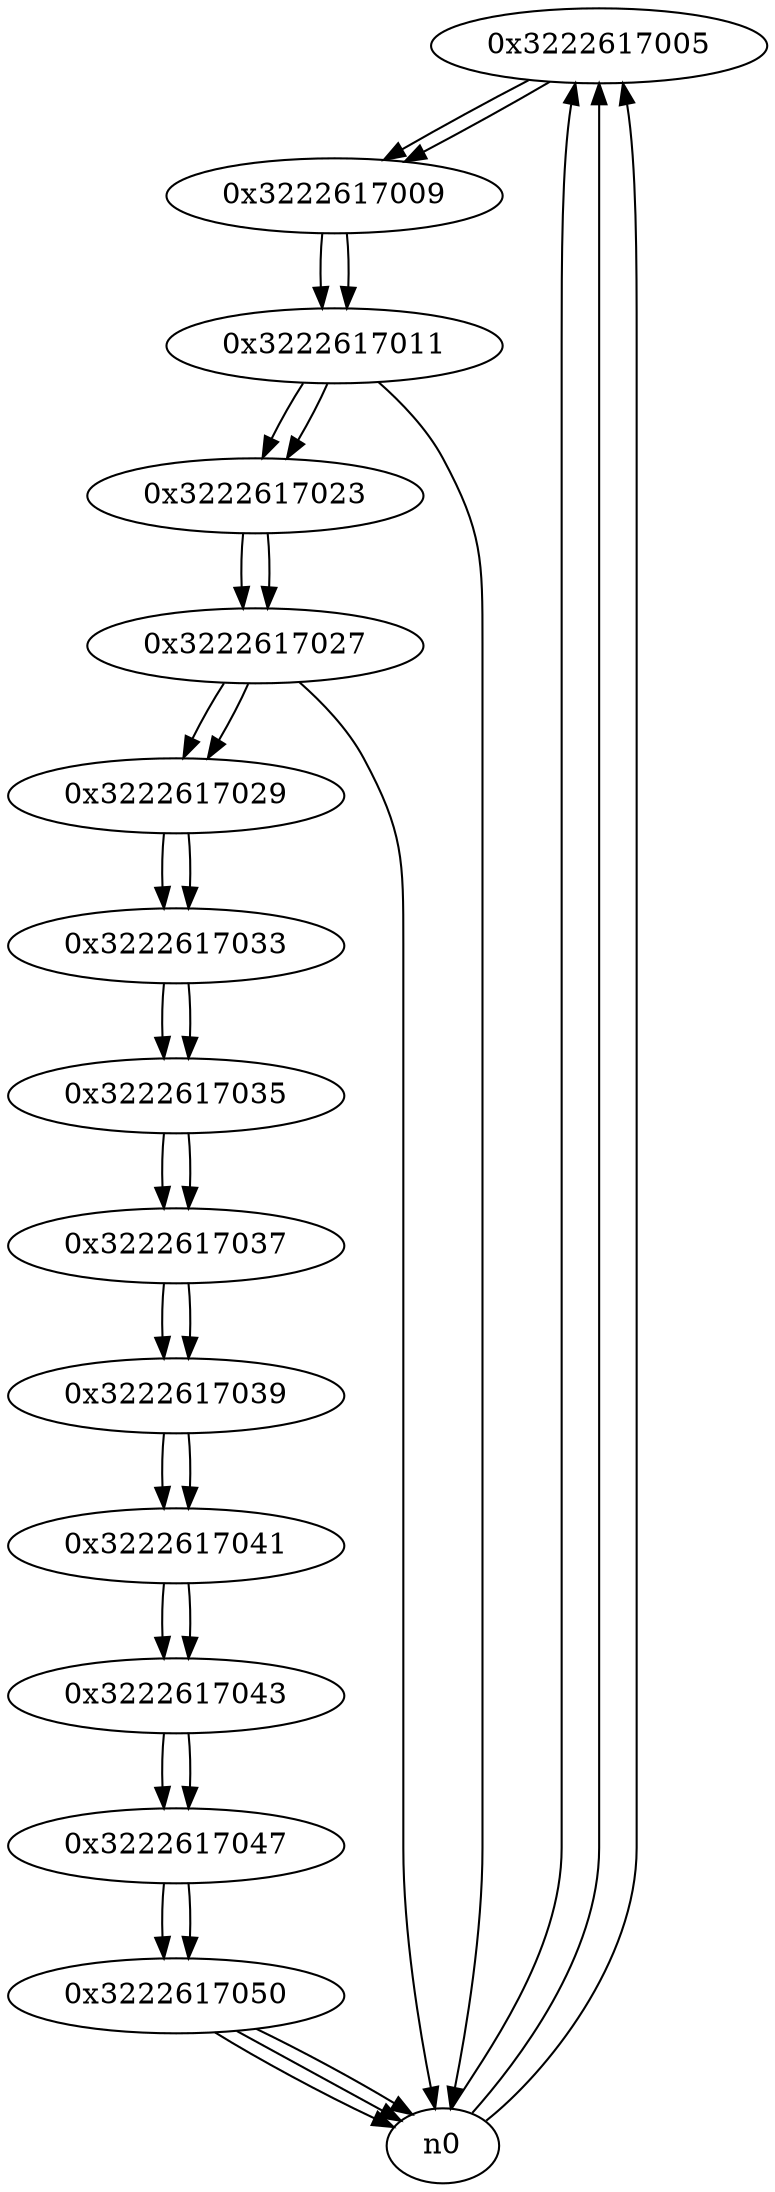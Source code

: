 digraph G{
/* nodes */
  n1 [label="0x3222617005"]
  n2 [label="0x3222617009"]
  n3 [label="0x3222617011"]
  n4 [label="0x3222617023"]
  n5 [label="0x3222617027"]
  n6 [label="0x3222617029"]
  n7 [label="0x3222617033"]
  n8 [label="0x3222617035"]
  n9 [label="0x3222617037"]
  n10 [label="0x3222617039"]
  n11 [label="0x3222617041"]
  n12 [label="0x3222617043"]
  n13 [label="0x3222617047"]
  n14 [label="0x3222617050"]
/* edges */
n1 -> n2;
n0 -> n1;
n0 -> n1;
n0 -> n1;
n2 -> n3;
n1 -> n2;
n3 -> n4;
n3 -> n0;
n2 -> n3;
n4 -> n5;
n3 -> n4;
n5 -> n6;
n5 -> n0;
n4 -> n5;
n6 -> n7;
n5 -> n6;
n7 -> n8;
n6 -> n7;
n8 -> n9;
n7 -> n8;
n9 -> n10;
n8 -> n9;
n10 -> n11;
n9 -> n10;
n11 -> n12;
n10 -> n11;
n12 -> n13;
n11 -> n12;
n13 -> n14;
n12 -> n13;
n14 -> n0;
n14 -> n0;
n14 -> n0;
n13 -> n14;
}
